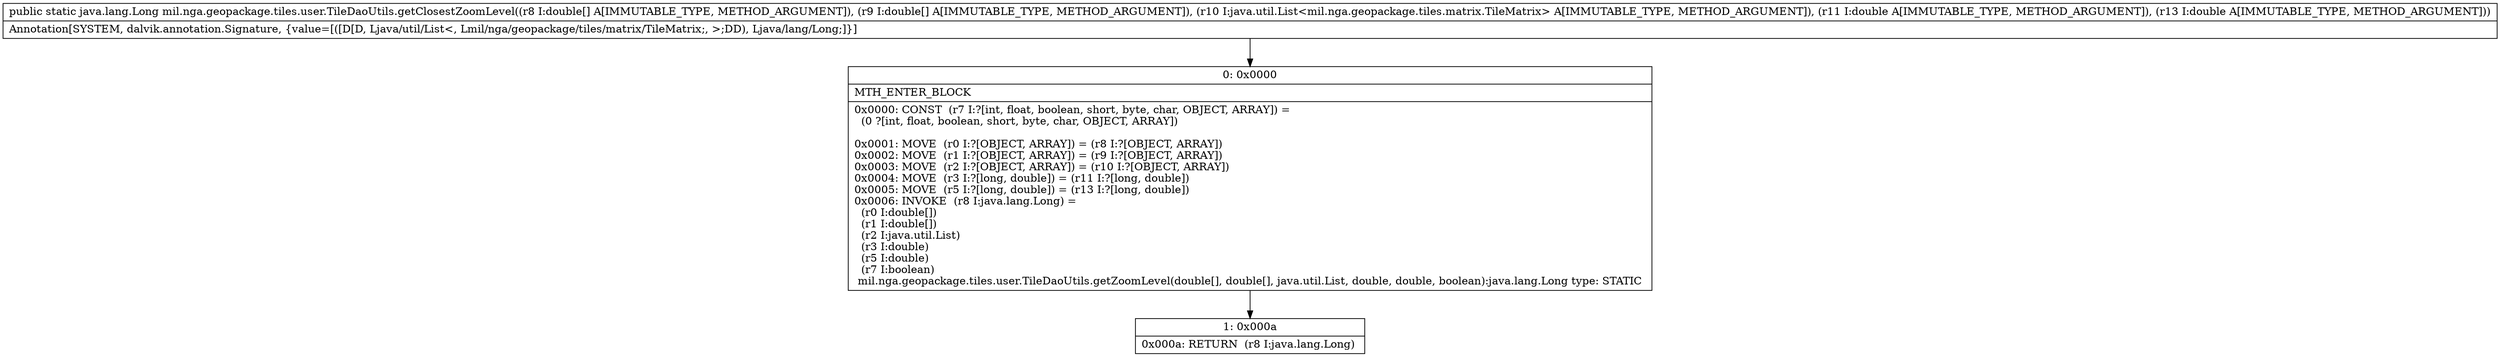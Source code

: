 digraph "CFG formil.nga.geopackage.tiles.user.TileDaoUtils.getClosestZoomLevel([D[DLjava\/util\/List;DD)Ljava\/lang\/Long;" {
Node_0 [shape=record,label="{0\:\ 0x0000|MTH_ENTER_BLOCK\l|0x0000: CONST  (r7 I:?[int, float, boolean, short, byte, char, OBJECT, ARRAY]) = \l  (0 ?[int, float, boolean, short, byte, char, OBJECT, ARRAY])\l \l0x0001: MOVE  (r0 I:?[OBJECT, ARRAY]) = (r8 I:?[OBJECT, ARRAY]) \l0x0002: MOVE  (r1 I:?[OBJECT, ARRAY]) = (r9 I:?[OBJECT, ARRAY]) \l0x0003: MOVE  (r2 I:?[OBJECT, ARRAY]) = (r10 I:?[OBJECT, ARRAY]) \l0x0004: MOVE  (r3 I:?[long, double]) = (r11 I:?[long, double]) \l0x0005: MOVE  (r5 I:?[long, double]) = (r13 I:?[long, double]) \l0x0006: INVOKE  (r8 I:java.lang.Long) = \l  (r0 I:double[])\l  (r1 I:double[])\l  (r2 I:java.util.List)\l  (r3 I:double)\l  (r5 I:double)\l  (r7 I:boolean)\l mil.nga.geopackage.tiles.user.TileDaoUtils.getZoomLevel(double[], double[], java.util.List, double, double, boolean):java.lang.Long type: STATIC \l}"];
Node_1 [shape=record,label="{1\:\ 0x000a|0x000a: RETURN  (r8 I:java.lang.Long) \l}"];
MethodNode[shape=record,label="{public static java.lang.Long mil.nga.geopackage.tiles.user.TileDaoUtils.getClosestZoomLevel((r8 I:double[] A[IMMUTABLE_TYPE, METHOD_ARGUMENT]), (r9 I:double[] A[IMMUTABLE_TYPE, METHOD_ARGUMENT]), (r10 I:java.util.List\<mil.nga.geopackage.tiles.matrix.TileMatrix\> A[IMMUTABLE_TYPE, METHOD_ARGUMENT]), (r11 I:double A[IMMUTABLE_TYPE, METHOD_ARGUMENT]), (r13 I:double A[IMMUTABLE_TYPE, METHOD_ARGUMENT]))  | Annotation[SYSTEM, dalvik.annotation.Signature, \{value=[([D[D, Ljava\/util\/List\<, Lmil\/nga\/geopackage\/tiles\/matrix\/TileMatrix;, \>;DD), Ljava\/lang\/Long;]\}]\l}"];
MethodNode -> Node_0;
Node_0 -> Node_1;
}

